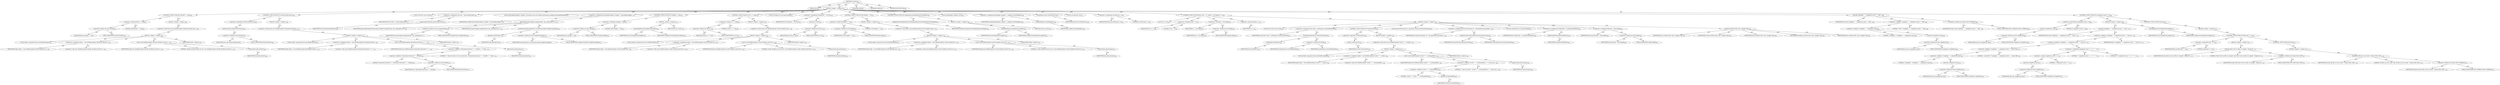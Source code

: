 digraph "execute" {  
"111669149729" [label = <(METHOD,execute)<SUB>400</SUB>> ]
"115964117006" [label = <(PARAM,this)<SUB>400</SUB>> ]
"25769803820" [label = <(BLOCK,&lt;empty&gt;,&lt;empty&gt;)<SUB>401</SUB>> ]
"47244640266" [label = <(CONTROL_STRUCTURE,IF,if (destDir == null))<SUB>404</SUB>> ]
"30064771157" [label = <(&lt;operator&gt;.equals,destDir == null)<SUB>404</SUB>> ]
"30064771158" [label = <(&lt;operator&gt;.fieldAccess,this.destDir)<SUB>404</SUB>> ]
"68719476836" [label = <(IDENTIFIER,this,destDir == null)> ]
"55834574893" [label = <(FIELD_IDENTIFIER,destDir,destDir)<SUB>404</SUB>> ]
"90194313224" [label = <(LITERAL,null,destDir == null)<SUB>404</SUB>> ]
"25769803821" [label = <(BLOCK,&lt;empty&gt;,&lt;empty&gt;)<SUB>404</SUB>> ]
"30064771159" [label = <(&lt;operator&gt;.throw,throw new BuildException(&quot;destdir attribute mus...)<SUB>405</SUB>> ]
"25769803822" [label = <(BLOCK,&lt;empty&gt;,&lt;empty&gt;)<SUB>405</SUB>> ]
"94489280513" [label = <(LOCAL,$obj1: org.apache.tools.ant.BuildException)<SUB>405</SUB>> ]
"30064771160" [label = <(&lt;operator&gt;.assignment,$obj1 = new BuildException(&quot;destdir attribute m...)<SUB>405</SUB>> ]
"68719476837" [label = <(IDENTIFIER,$obj1,$obj1 = new BuildException(&quot;destdir attribute m...)<SUB>405</SUB>> ]
"30064771161" [label = <(&lt;operator&gt;.alloc,new BuildException(&quot;destdir attribute must be s...)<SUB>405</SUB>> ]
"30064771162" [label = <(&lt;init&gt;,new BuildException(&quot;destdir attribute must be s...)<SUB>405</SUB>> ]
"68719476838" [label = <(IDENTIFIER,$obj1,new BuildException(&quot;destdir attribute must be s...)<SUB>405</SUB>> ]
"90194313225" [label = <(LITERAL,&quot;destdir attribute must be set!&quot;,new BuildException(&quot;destdir attribute must be s...)<SUB>405</SUB>> ]
"30064771163" [label = <(getLocation,getLocation())<SUB>406</SUB>> ]
"68719476750" [label = <(IDENTIFIER,this,getLocation())<SUB>406</SUB>> ]
"68719476839" [label = <(IDENTIFIER,$obj1,&lt;empty&gt;)<SUB>405</SUB>> ]
"47244640267" [label = <(CONTROL_STRUCTURE,IF,if (!destDir.isDirectory()))<SUB>409</SUB>> ]
"30064771164" [label = <(&lt;operator&gt;.logicalNot,!destDir.isDirectory())<SUB>409</SUB>> ]
"30064771165" [label = <(isDirectory,this.destDir.isDirectory())<SUB>409</SUB>> ]
"30064771166" [label = <(&lt;operator&gt;.fieldAccess,this.destDir)<SUB>409</SUB>> ]
"68719476840" [label = <(IDENTIFIER,this,this.destDir.isDirectory())> ]
"55834574894" [label = <(FIELD_IDENTIFIER,destDir,destDir)<SUB>409</SUB>> ]
"25769803823" [label = <(BLOCK,&lt;empty&gt;,&lt;empty&gt;)<SUB>409</SUB>> ]
"30064771167" [label = <(&lt;operator&gt;.throw,throw new BuildException(&quot;destination directory...)<SUB>410</SUB>> ]
"25769803824" [label = <(BLOCK,&lt;empty&gt;,&lt;empty&gt;)<SUB>410</SUB>> ]
"94489280514" [label = <(LOCAL,$obj2: org.apache.tools.ant.BuildException)<SUB>410</SUB>> ]
"30064771168" [label = <(&lt;operator&gt;.assignment,$obj2 = new BuildException(&quot;destination directo...)<SUB>410</SUB>> ]
"68719476841" [label = <(IDENTIFIER,$obj2,$obj2 = new BuildException(&quot;destination directo...)<SUB>410</SUB>> ]
"30064771169" [label = <(&lt;operator&gt;.alloc,new BuildException(&quot;destination directory \&quot;&quot; +...)<SUB>410</SUB>> ]
"30064771170" [label = <(&lt;init&gt;,new BuildException(&quot;destination directory \&quot;&quot; +...)<SUB>410</SUB>> ]
"68719476842" [label = <(IDENTIFIER,$obj2,new BuildException(&quot;destination directory \&quot;&quot; +...)<SUB>410</SUB>> ]
"30064771171" [label = <(&lt;operator&gt;.addition,&quot;destination directory \&quot;&quot; + destDir + &quot;\&quot; does...)<SUB>410</SUB>> ]
"30064771172" [label = <(&lt;operator&gt;.addition,&quot;destination directory \&quot;&quot; + destDir)<SUB>410</SUB>> ]
"90194313226" [label = <(LITERAL,&quot;destination directory \&quot;&quot;,&quot;destination directory \&quot;&quot; + destDir)<SUB>410</SUB>> ]
"30064771173" [label = <(&lt;operator&gt;.fieldAccess,this.destDir)<SUB>410</SUB>> ]
"68719476843" [label = <(IDENTIFIER,this,&quot;destination directory \&quot;&quot; + destDir)> ]
"55834574895" [label = <(FIELD_IDENTIFIER,destDir,destDir)<SUB>410</SUB>> ]
"90194313227" [label = <(LITERAL,&quot;\&quot; does not exist or is not a directory&quot;,&quot;destination directory \&quot;&quot; + destDir + &quot;\&quot; does...)<SUB>411</SUB>> ]
"30064771174" [label = <(getLocation,getLocation())<SUB>411</SUB>> ]
"68719476751" [label = <(IDENTIFIER,this,getLocation())<SUB>411</SUB>> ]
"68719476844" [label = <(IDENTIFIER,$obj2,&lt;empty&gt;)<SUB>410</SUB>> ]
"94489280515" [label = <(LOCAL,File dest: java.io.File)<SUB>414</SUB>> ]
"30064771175" [label = <(&lt;operator&gt;.assignment,File dest = getActualDestDir())<SUB>414</SUB>> ]
"68719476845" [label = <(IDENTIFIER,dest,File dest = getActualDestDir())<SUB>414</SUB>> ]
"30064771176" [label = <(getActualDestDir,this.getActualDestDir())<SUB>414</SUB>> ]
"68719476752" [label = <(IDENTIFIER,this,this.getActualDestDir())<SUB>414</SUB>> ]
"94489280516" [label = <(LOCAL,JspCompilerAdapter compiler: org.apache.tools.ant.taskdefs.optional.jsp.compilers.JspCompilerAdapter)<SUB>417</SUB>> ]
"30064771177" [label = <(&lt;operator&gt;.assignment,JspCompilerAdapter compiler = JspCompilerAdapte...)<SUB>417</SUB>> ]
"68719476846" [label = <(IDENTIFIER,compiler,JspCompilerAdapter compiler = JspCompilerAdapte...)<SUB>417</SUB>> ]
"30064771178" [label = <(getCompiler,getCompiler(compilerName, this, getProject().cr...)<SUB>418</SUB>> ]
"68719476847" [label = <(IDENTIFIER,JspCompilerAdapterFactory,getCompiler(compilerName, this, getProject().cr...)<SUB>418</SUB>> ]
"30064771179" [label = <(&lt;operator&gt;.fieldAccess,this.compilerName)<SUB>418</SUB>> ]
"68719476848" [label = <(IDENTIFIER,this,getCompiler(compilerName, this, getProject().cr...)> ]
"55834574896" [label = <(FIELD_IDENTIFIER,compilerName,compilerName)<SUB>418</SUB>> ]
"68719476753" [label = <(IDENTIFIER,this,getCompiler(compilerName, this, getProject().cr...)<SUB>418</SUB>> ]
"30064771180" [label = <(createClassLoader,getProject().createClassLoader(compilerClasspath))<SUB>419</SUB>> ]
"30064771181" [label = <(getProject,getProject())<SUB>419</SUB>> ]
"68719476754" [label = <(IDENTIFIER,this,getProject())<SUB>419</SUB>> ]
"30064771182" [label = <(&lt;operator&gt;.fieldAccess,this.compilerClasspath)<SUB>419</SUB>> ]
"68719476849" [label = <(IDENTIFIER,this,getProject().createClassLoader(compilerClasspath))> ]
"55834574897" [label = <(FIELD_IDENTIFIER,compilerClasspath,compilerClasspath)<SUB>419</SUB>> ]
"47244640268" [label = <(CONTROL_STRUCTURE,IF,if (webApp != null))<SUB>422</SUB>> ]
"30064771183" [label = <(&lt;operator&gt;.notEquals,webApp != null)<SUB>422</SUB>> ]
"30064771184" [label = <(&lt;operator&gt;.fieldAccess,this.webApp)<SUB>422</SUB>> ]
"68719476850" [label = <(IDENTIFIER,this,webApp != null)> ]
"55834574898" [label = <(FIELD_IDENTIFIER,webApp,webApp)<SUB>422</SUB>> ]
"90194313228" [label = <(LITERAL,null,webApp != null)<SUB>422</SUB>> ]
"25769803825" [label = <(BLOCK,&lt;empty&gt;,&lt;empty&gt;)<SUB>422</SUB>> ]
"30064771185" [label = <(doCompilation,doCompilation(compiler))<SUB>423</SUB>> ]
"68719476755" [label = <(IDENTIFIER,this,doCompilation(compiler))<SUB>423</SUB>> ]
"68719476851" [label = <(IDENTIFIER,compiler,doCompilation(compiler))<SUB>423</SUB>> ]
"146028888081" [label = <(RETURN,return;,return;)<SUB>424</SUB>> ]
"47244640269" [label = <(CONTROL_STRUCTURE,IF,if (src == null))<SUB>428</SUB>> ]
"30064771186" [label = <(&lt;operator&gt;.equals,src == null)<SUB>428</SUB>> ]
"30064771187" [label = <(&lt;operator&gt;.fieldAccess,this.src)<SUB>428</SUB>> ]
"68719476852" [label = <(IDENTIFIER,this,src == null)> ]
"55834574899" [label = <(FIELD_IDENTIFIER,src,src)<SUB>428</SUB>> ]
"90194313229" [label = <(LITERAL,null,src == null)<SUB>428</SUB>> ]
"25769803826" [label = <(BLOCK,&lt;empty&gt;,&lt;empty&gt;)<SUB>428</SUB>> ]
"30064771188" [label = <(&lt;operator&gt;.throw,throw new BuildException(&quot;srcdir attribute must...)<SUB>429</SUB>> ]
"25769803827" [label = <(BLOCK,&lt;empty&gt;,&lt;empty&gt;)<SUB>429</SUB>> ]
"94489280517" [label = <(LOCAL,$obj3: org.apache.tools.ant.BuildException)<SUB>429</SUB>> ]
"30064771189" [label = <(&lt;operator&gt;.assignment,$obj3 = new BuildException(&quot;srcdir attribute mu...)<SUB>429</SUB>> ]
"68719476853" [label = <(IDENTIFIER,$obj3,$obj3 = new BuildException(&quot;srcdir attribute mu...)<SUB>429</SUB>> ]
"30064771190" [label = <(&lt;operator&gt;.alloc,new BuildException(&quot;srcdir attribute must be se...)<SUB>429</SUB>> ]
"30064771191" [label = <(&lt;init&gt;,new BuildException(&quot;srcdir attribute must be se...)<SUB>429</SUB>> ]
"68719476854" [label = <(IDENTIFIER,$obj3,new BuildException(&quot;srcdir attribute must be se...)<SUB>429</SUB>> ]
"90194313230" [label = <(LITERAL,&quot;srcdir attribute must be set!&quot;,new BuildException(&quot;srcdir attribute must be se...)<SUB>429</SUB>> ]
"30064771192" [label = <(getLocation,getLocation())<SUB>430</SUB>> ]
"68719476756" [label = <(IDENTIFIER,this,getLocation())<SUB>430</SUB>> ]
"68719476855" [label = <(IDENTIFIER,$obj3,&lt;empty&gt;)<SUB>429</SUB>> ]
"94489280518" [label = <(LOCAL,String[] list: java.lang.String[])<SUB>432</SUB>> ]
"30064771193" [label = <(&lt;operator&gt;.assignment,String[] list = src.list())<SUB>432</SUB>> ]
"68719476856" [label = <(IDENTIFIER,list,String[] list = src.list())<SUB>432</SUB>> ]
"30064771194" [label = <(list,this.src.list())<SUB>432</SUB>> ]
"30064771195" [label = <(&lt;operator&gt;.fieldAccess,this.src)<SUB>432</SUB>> ]
"68719476857" [label = <(IDENTIFIER,this,this.src.list())> ]
"55834574900" [label = <(FIELD_IDENTIFIER,src,src)<SUB>432</SUB>> ]
"47244640270" [label = <(CONTROL_STRUCTURE,IF,if (list.length == 0))<SUB>433</SUB>> ]
"30064771196" [label = <(&lt;operator&gt;.equals,list.length == 0)<SUB>433</SUB>> ]
"30064771197" [label = <(&lt;operator&gt;.fieldAccess,list.length)<SUB>433</SUB>> ]
"68719476858" [label = <(IDENTIFIER,list,list.length == 0)<SUB>433</SUB>> ]
"55834574901" [label = <(FIELD_IDENTIFIER,length,length)<SUB>433</SUB>> ]
"90194313231" [label = <(LITERAL,0,list.length == 0)<SUB>433</SUB>> ]
"25769803828" [label = <(BLOCK,&lt;empty&gt;,&lt;empty&gt;)<SUB>433</SUB>> ]
"30064771198" [label = <(&lt;operator&gt;.throw,throw new BuildException(&quot;srcdir attribute must...)<SUB>434</SUB>> ]
"25769803829" [label = <(BLOCK,&lt;empty&gt;,&lt;empty&gt;)<SUB>434</SUB>> ]
"94489280519" [label = <(LOCAL,$obj4: org.apache.tools.ant.BuildException)<SUB>434</SUB>> ]
"30064771199" [label = <(&lt;operator&gt;.assignment,$obj4 = new BuildException(&quot;srcdir attribute mu...)<SUB>434</SUB>> ]
"68719476859" [label = <(IDENTIFIER,$obj4,$obj4 = new BuildException(&quot;srcdir attribute mu...)<SUB>434</SUB>> ]
"30064771200" [label = <(&lt;operator&gt;.alloc,new BuildException(&quot;srcdir attribute must be se...)<SUB>434</SUB>> ]
"30064771201" [label = <(&lt;init&gt;,new BuildException(&quot;srcdir attribute must be se...)<SUB>434</SUB>> ]
"68719476860" [label = <(IDENTIFIER,$obj4,new BuildException(&quot;srcdir attribute must be se...)<SUB>434</SUB>> ]
"90194313232" [label = <(LITERAL,&quot;srcdir attribute must be set!&quot;,new BuildException(&quot;srcdir attribute must be se...)<SUB>434</SUB>> ]
"30064771202" [label = <(getLocation,getLocation())<SUB>435</SUB>> ]
"68719476757" [label = <(IDENTIFIER,this,getLocation())<SUB>435</SUB>> ]
"68719476861" [label = <(IDENTIFIER,$obj4,&lt;empty&gt;)<SUB>434</SUB>> ]
"47244640271" [label = <(CONTROL_STRUCTURE,IF,if (implementsOwnDependencyChecking()))<SUB>440</SUB>> ]
"30064771203" [label = <(implementsOwnDependencyChecking,implementsOwnDependencyChecking())<SUB>440</SUB>> ]
"68719476862" [label = <(IDENTIFIER,compiler,implementsOwnDependencyChecking())<SUB>440</SUB>> ]
"25769803830" [label = <(BLOCK,&lt;empty&gt;,&lt;empty&gt;)<SUB>440</SUB>> ]
"30064771204" [label = <(doCompilation,doCompilation(compiler))<SUB>441</SUB>> ]
"68719476758" [label = <(IDENTIFIER,this,doCompilation(compiler))<SUB>441</SUB>> ]
"68719476863" [label = <(IDENTIFIER,compiler,doCompilation(compiler))<SUB>441</SUB>> ]
"146028888082" [label = <(RETURN,return;,return;)<SUB>442</SUB>> ]
"94489280520" [label = <(LOCAL,JspMangler mangler: ANY)<SUB>446</SUB>> ]
"30064771205" [label = <(&lt;operator&gt;.assignment,JspMangler mangler = compiler.createMangler())<SUB>446</SUB>> ]
"68719476864" [label = <(IDENTIFIER,mangler,JspMangler mangler = compiler.createMangler())<SUB>446</SUB>> ]
"30064771206" [label = <(createMangler,createMangler())<SUB>446</SUB>> ]
"68719476865" [label = <(IDENTIFIER,compiler,createMangler())<SUB>446</SUB>> ]
"30064771207" [label = <(resetFileLists,this.resetFileLists())<SUB>450</SUB>> ]
"68719476759" [label = <(IDENTIFIER,this,this.resetFileLists())<SUB>450</SUB>> ]
"94489280521" [label = <(LOCAL,int filecount: int)<SUB>451</SUB>> ]
"30064771208" [label = <(&lt;operator&gt;.assignment,int filecount = 0)<SUB>451</SUB>> ]
"68719476866" [label = <(IDENTIFIER,filecount,int filecount = 0)<SUB>451</SUB>> ]
"90194313233" [label = <(LITERAL,0,int filecount = 0)<SUB>451</SUB>> ]
"47244640272" [label = <(CONTROL_STRUCTURE,FOR,for (int i = 0; Some(i &lt; list.length); i++))<SUB>452</SUB>> ]
"94489280522" [label = <(LOCAL,int i: int)<SUB>452</SUB>> ]
"30064771209" [label = <(&lt;operator&gt;.assignment,int i = 0)<SUB>452</SUB>> ]
"68719476867" [label = <(IDENTIFIER,i,int i = 0)<SUB>452</SUB>> ]
"90194313234" [label = <(LITERAL,0,int i = 0)<SUB>452</SUB>> ]
"30064771210" [label = <(&lt;operator&gt;.lessThan,i &lt; list.length)<SUB>452</SUB>> ]
"68719476868" [label = <(IDENTIFIER,i,i &lt; list.length)<SUB>452</SUB>> ]
"30064771211" [label = <(&lt;operator&gt;.fieldAccess,list.length)<SUB>452</SUB>> ]
"68719476869" [label = <(IDENTIFIER,list,i &lt; list.length)<SUB>452</SUB>> ]
"55834574902" [label = <(FIELD_IDENTIFIER,length,length)<SUB>452</SUB>> ]
"30064771212" [label = <(&lt;operator&gt;.postIncrement,i++)<SUB>452</SUB>> ]
"68719476870" [label = <(IDENTIFIER,i,i++)<SUB>452</SUB>> ]
"25769803831" [label = <(BLOCK,&lt;empty&gt;,&lt;empty&gt;)<SUB>452</SUB>> ]
"94489280523" [label = <(LOCAL,File srcDir: java.io.File)<SUB>453</SUB>> ]
"30064771213" [label = <(&lt;operator&gt;.assignment,File srcDir = getProject().resolveFile(list[i]))<SUB>453</SUB>> ]
"68719476871" [label = <(IDENTIFIER,srcDir,File srcDir = getProject().resolveFile(list[i]))<SUB>453</SUB>> ]
"30064771214" [label = <(resolveFile,getProject().resolveFile(list[i]))<SUB>453</SUB>> ]
"30064771215" [label = <(getProject,getProject())<SUB>453</SUB>> ]
"68719476760" [label = <(IDENTIFIER,this,getProject())<SUB>453</SUB>> ]
"30064771216" [label = <(&lt;operator&gt;.indexAccess,list[i])<SUB>453</SUB>> ]
"68719476872" [label = <(IDENTIFIER,list,getProject().resolveFile(list[i]))<SUB>453</SUB>> ]
"68719476873" [label = <(IDENTIFIER,i,getProject().resolveFile(list[i]))<SUB>453</SUB>> ]
"47244640273" [label = <(CONTROL_STRUCTURE,IF,if (!srcDir.exists()))<SUB>454</SUB>> ]
"30064771217" [label = <(&lt;operator&gt;.logicalNot,!srcDir.exists())<SUB>454</SUB>> ]
"30064771218" [label = <(exists,srcDir.exists())<SUB>454</SUB>> ]
"68719476874" [label = <(IDENTIFIER,srcDir,srcDir.exists())<SUB>454</SUB>> ]
"25769803832" [label = <(BLOCK,&lt;empty&gt;,&lt;empty&gt;)<SUB>454</SUB>> ]
"30064771219" [label = <(&lt;operator&gt;.throw,throw new BuildException(&quot;srcdir \&quot;&quot; + srcDir.g...)<SUB>455</SUB>> ]
"25769803833" [label = <(BLOCK,&lt;empty&gt;,&lt;empty&gt;)<SUB>455</SUB>> ]
"94489280524" [label = <(LOCAL,$obj5: org.apache.tools.ant.BuildException)<SUB>455</SUB>> ]
"30064771220" [label = <(&lt;operator&gt;.assignment,$obj5 = new BuildException(&quot;srcdir \&quot;&quot; + srcDir...)<SUB>455</SUB>> ]
"68719476875" [label = <(IDENTIFIER,$obj5,$obj5 = new BuildException(&quot;srcdir \&quot;&quot; + srcDir...)<SUB>455</SUB>> ]
"30064771221" [label = <(&lt;operator&gt;.alloc,new BuildException(&quot;srcdir \&quot;&quot; + srcDir.getPath...)<SUB>455</SUB>> ]
"30064771222" [label = <(&lt;init&gt;,new BuildException(&quot;srcdir \&quot;&quot; + srcDir.getPath...)<SUB>455</SUB>> ]
"68719476876" [label = <(IDENTIFIER,$obj5,new BuildException(&quot;srcdir \&quot;&quot; + srcDir.getPath...)<SUB>455</SUB>> ]
"30064771223" [label = <(&lt;operator&gt;.addition,&quot;srcdir \&quot;&quot; + srcDir.getPath() + &quot;\&quot; does not e...)<SUB>455</SUB>> ]
"30064771224" [label = <(&lt;operator&gt;.addition,&quot;srcdir \&quot;&quot; + srcDir.getPath())<SUB>455</SUB>> ]
"90194313235" [label = <(LITERAL,&quot;srcdir \&quot;&quot;,&quot;srcdir \&quot;&quot; + srcDir.getPath())<SUB>455</SUB>> ]
"30064771225" [label = <(getPath,srcDir.getPath())<SUB>455</SUB>> ]
"68719476877" [label = <(IDENTIFIER,srcDir,srcDir.getPath())<SUB>455</SUB>> ]
"90194313236" [label = <(LITERAL,&quot;\&quot; does not exist!&quot;,&quot;srcdir \&quot;&quot; + srcDir.getPath() + &quot;\&quot; does not e...)<SUB>456</SUB>> ]
"30064771226" [label = <(getLocation,getLocation())<SUB>456</SUB>> ]
"68719476761" [label = <(IDENTIFIER,this,getLocation())<SUB>456</SUB>> ]
"68719476878" [label = <(IDENTIFIER,$obj5,&lt;empty&gt;)<SUB>455</SUB>> ]
"94489280525" [label = <(LOCAL,DirectoryScanner ds: org.apache.tools.ant.DirectoryScanner)<SUB>458</SUB>> ]
"30064771227" [label = <(&lt;operator&gt;.assignment,DirectoryScanner ds = this.getDirectoryScanner(...)<SUB>458</SUB>> ]
"68719476879" [label = <(IDENTIFIER,ds,DirectoryScanner ds = this.getDirectoryScanner(...)<SUB>458</SUB>> ]
"30064771228" [label = <(getDirectoryScanner,getDirectoryScanner(srcDir))<SUB>458</SUB>> ]
"68719476762" [label = <(IDENTIFIER,this,getDirectoryScanner(srcDir))<SUB>458</SUB>> ]
"68719476880" [label = <(IDENTIFIER,srcDir,getDirectoryScanner(srcDir))<SUB>458</SUB>> ]
"94489280526" [label = <(LOCAL,String[] files: java.lang.String[])<SUB>459</SUB>> ]
"30064771229" [label = <(&lt;operator&gt;.assignment,String[] files = ds.getIncludedFiles())<SUB>459</SUB>> ]
"68719476881" [label = <(IDENTIFIER,files,String[] files = ds.getIncludedFiles())<SUB>459</SUB>> ]
"30064771230" [label = <(getIncludedFiles,getIncludedFiles())<SUB>459</SUB>> ]
"68719476882" [label = <(IDENTIFIER,ds,getIncludedFiles())<SUB>459</SUB>> ]
"30064771231" [label = <(&lt;operator&gt;.assignment,filecount = files.length)<SUB>460</SUB>> ]
"68719476883" [label = <(IDENTIFIER,filecount,filecount = files.length)<SUB>460</SUB>> ]
"30064771232" [label = <(&lt;operator&gt;.fieldAccess,files.length)<SUB>460</SUB>> ]
"68719476884" [label = <(IDENTIFIER,files,filecount = files.length)<SUB>460</SUB>> ]
"55834574903" [label = <(FIELD_IDENTIFIER,length,length)<SUB>460</SUB>> ]
"30064771233" [label = <(scanDir,scanDir(srcDir, dest, mangler, files))<SUB>461</SUB>> ]
"68719476763" [label = <(IDENTIFIER,this,scanDir(srcDir, dest, mangler, files))<SUB>461</SUB>> ]
"68719476885" [label = <(IDENTIFIER,srcDir,scanDir(srcDir, dest, mangler, files))<SUB>461</SUB>> ]
"68719476886" [label = <(IDENTIFIER,dest,scanDir(srcDir, dest, mangler, files))<SUB>461</SUB>> ]
"68719476887" [label = <(IDENTIFIER,mangler,scanDir(srcDir, dest, mangler, files))<SUB>461</SUB>> ]
"68719476888" [label = <(IDENTIFIER,files,scanDir(srcDir, dest, mangler, files))<SUB>461</SUB>> ]
"30064771234" [label = <(log,log(&quot;compiling &quot; + compileList.size() + &quot; files...)<SUB>466</SUB>> ]
"68719476764" [label = <(IDENTIFIER,this,log(&quot;compiling &quot; + compileList.size() + &quot; files...)<SUB>466</SUB>> ]
"30064771235" [label = <(&lt;operator&gt;.addition,&quot;compiling &quot; + compileList.size() + &quot; files&quot;)<SUB>466</SUB>> ]
"30064771236" [label = <(&lt;operator&gt;.addition,&quot;compiling &quot; + compileList.size())<SUB>466</SUB>> ]
"90194313237" [label = <(LITERAL,&quot;compiling &quot;,&quot;compiling &quot; + compileList.size())<SUB>466</SUB>> ]
"30064771237" [label = <(size,this.compileList.size())<SUB>466</SUB>> ]
"30064771238" [label = <(&lt;operator&gt;.fieldAccess,this.compileList)<SUB>466</SUB>> ]
"68719476889" [label = <(IDENTIFIER,this,this.compileList.size())> ]
"55834574904" [label = <(FIELD_IDENTIFIER,compileList,compileList)<SUB>466</SUB>> ]
"90194313238" [label = <(LITERAL,&quot; files&quot;,&quot;compiling &quot; + compileList.size() + &quot; files&quot;)<SUB>466</SUB>> ]
"30064771239" [label = <(&lt;operator&gt;.fieldAccess,Project.MSG_VERBOSE)<SUB>466</SUB>> ]
"68719476890" [label = <(IDENTIFIER,Project,log(&quot;compiling &quot; + compileList.size() + &quot; files...)<SUB>466</SUB>> ]
"55834574905" [label = <(FIELD_IDENTIFIER,MSG_VERBOSE,MSG_VERBOSE)<SUB>466</SUB>> ]
"47244640274" [label = <(CONTROL_STRUCTURE,IF,if (compileList.size() &gt; 0))<SUB>468</SUB>> ]
"30064771240" [label = <(&lt;operator&gt;.greaterThan,compileList.size() &gt; 0)<SUB>468</SUB>> ]
"30064771241" [label = <(size,this.compileList.size())<SUB>468</SUB>> ]
"30064771242" [label = <(&lt;operator&gt;.fieldAccess,this.compileList)<SUB>468</SUB>> ]
"68719476891" [label = <(IDENTIFIER,this,this.compileList.size())> ]
"55834574906" [label = <(FIELD_IDENTIFIER,compileList,compileList)<SUB>468</SUB>> ]
"90194313239" [label = <(LITERAL,0,compileList.size() &gt; 0)<SUB>468</SUB>> ]
"25769803834" [label = <(BLOCK,&lt;empty&gt;,&lt;empty&gt;)<SUB>468</SUB>> ]
"30064771243" [label = <(log,log(&quot;Compiling &quot; + compileList.size() + &quot; sourc...)<SUB>470</SUB>> ]
"68719476765" [label = <(IDENTIFIER,this,log(&quot;Compiling &quot; + compileList.size() + &quot; sourc...)<SUB>470</SUB>> ]
"30064771244" [label = <(&lt;operator&gt;.addition,&quot;Compiling &quot; + compileList.size() + &quot; source fi...)<SUB>470</SUB>> ]
"30064771245" [label = <(&lt;operator&gt;.addition,&quot;Compiling &quot; + compileList.size() + &quot; source fi...)<SUB>470</SUB>> ]
"30064771246" [label = <(&lt;operator&gt;.addition,&quot;Compiling &quot; + compileList.size() + &quot; source file&quot;)<SUB>470</SUB>> ]
"30064771247" [label = <(&lt;operator&gt;.addition,&quot;Compiling &quot; + compileList.size())<SUB>470</SUB>> ]
"90194313240" [label = <(LITERAL,&quot;Compiling &quot;,&quot;Compiling &quot; + compileList.size())<SUB>470</SUB>> ]
"30064771248" [label = <(size,this.compileList.size())<SUB>470</SUB>> ]
"30064771249" [label = <(&lt;operator&gt;.fieldAccess,this.compileList)<SUB>470</SUB>> ]
"68719476892" [label = <(IDENTIFIER,this,this.compileList.size())> ]
"55834574907" [label = <(FIELD_IDENTIFIER,compileList,compileList)<SUB>470</SUB>> ]
"90194313241" [label = <(LITERAL,&quot; source file&quot;,&quot;Compiling &quot; + compileList.size() + &quot; source file&quot;)<SUB>470</SUB>> ]
"30064771250" [label = <(&lt;operator&gt;.conditional,compileList.size() == 1 ? &quot;&quot; : &quot;s&quot;)<SUB>471</SUB>> ]
"30064771251" [label = <(&lt;operator&gt;.equals,compileList.size() == 1)<SUB>471</SUB>> ]
"30064771252" [label = <(size,this.compileList.size())<SUB>471</SUB>> ]
"30064771253" [label = <(&lt;operator&gt;.fieldAccess,this.compileList)<SUB>471</SUB>> ]
"68719476893" [label = <(IDENTIFIER,this,this.compileList.size())> ]
"55834574908" [label = <(FIELD_IDENTIFIER,compileList,compileList)<SUB>471</SUB>> ]
"90194313242" [label = <(LITERAL,1,compileList.size() == 1)<SUB>471</SUB>> ]
"90194313243" [label = <(LITERAL,&quot;&quot;,compileList.size() == 1 ? &quot;&quot; : &quot;s&quot;)<SUB>471</SUB>> ]
"90194313244" [label = <(LITERAL,&quot;s&quot;,compileList.size() == 1 ? &quot;&quot; : &quot;s&quot;)<SUB>471</SUB>> ]
"68719476894" [label = <(IDENTIFIER,dest,&quot;Compiling &quot; + compileList.size() + &quot; source fi...)<SUB>472</SUB>> ]
"30064771254" [label = <(doCompilation,doCompilation(compiler))<SUB>473</SUB>> ]
"68719476766" [label = <(IDENTIFIER,this,doCompilation(compiler))<SUB>473</SUB>> ]
"68719476895" [label = <(IDENTIFIER,compiler,doCompilation(compiler))<SUB>473</SUB>> ]
"47244640275" [label = <(CONTROL_STRUCTURE,ELSE,else)<SUB>475</SUB>> ]
"25769803835" [label = <(BLOCK,&lt;empty&gt;,&lt;empty&gt;)<SUB>475</SUB>> ]
"47244640276" [label = <(CONTROL_STRUCTURE,IF,if (filecount == 0))<SUB>476</SUB>> ]
"30064771255" [label = <(&lt;operator&gt;.equals,filecount == 0)<SUB>476</SUB>> ]
"68719476896" [label = <(IDENTIFIER,filecount,filecount == 0)<SUB>476</SUB>> ]
"90194313245" [label = <(LITERAL,0,filecount == 0)<SUB>476</SUB>> ]
"25769803836" [label = <(BLOCK,&lt;empty&gt;,&lt;empty&gt;)<SUB>476</SUB>> ]
"30064771256" [label = <(log,log(&quot;there were no files to compile&quot;, Project.M...)<SUB>477</SUB>> ]
"68719476767" [label = <(IDENTIFIER,this,log(&quot;there were no files to compile&quot;, Project.M...)<SUB>477</SUB>> ]
"90194313246" [label = <(LITERAL,&quot;there were no files to compile&quot;,log(&quot;there were no files to compile&quot;, Project.M...)<SUB>477</SUB>> ]
"30064771257" [label = <(&lt;operator&gt;.fieldAccess,Project.MSG_INFO)<SUB>477</SUB>> ]
"68719476897" [label = <(IDENTIFIER,Project,log(&quot;there were no files to compile&quot;, Project.M...)<SUB>477</SUB>> ]
"55834574909" [label = <(FIELD_IDENTIFIER,MSG_INFO,MSG_INFO)<SUB>477</SUB>> ]
"47244640277" [label = <(CONTROL_STRUCTURE,ELSE,else)<SUB>478</SUB>> ]
"25769803837" [label = <(BLOCK,&lt;empty&gt;,&lt;empty&gt;)<SUB>478</SUB>> ]
"30064771258" [label = <(log,log(&quot;all files are up to date&quot;, Project.MSG_VER...)<SUB>479</SUB>> ]
"68719476768" [label = <(IDENTIFIER,this,log(&quot;all files are up to date&quot;, Project.MSG_VER...)<SUB>479</SUB>> ]
"90194313247" [label = <(LITERAL,&quot;all files are up to date&quot;,log(&quot;all files are up to date&quot;, Project.MSG_VER...)<SUB>479</SUB>> ]
"30064771259" [label = <(&lt;operator&gt;.fieldAccess,Project.MSG_VERBOSE)<SUB>479</SUB>> ]
"68719476898" [label = <(IDENTIFIER,Project,log(&quot;all files are up to date&quot;, Project.MSG_VER...)<SUB>479</SUB>> ]
"55834574910" [label = <(FIELD_IDENTIFIER,MSG_VERBOSE,MSG_VERBOSE)<SUB>479</SUB>> ]
"133143986259" [label = <(MODIFIER,PUBLIC)> ]
"133143986260" [label = <(MODIFIER,VIRTUAL)> ]
"128849018913" [label = <(METHOD_RETURN,void)<SUB>400</SUB>> ]
  "111669149729" -> "115964117006"  [ label = "AST: "] 
  "111669149729" -> "25769803820"  [ label = "AST: "] 
  "111669149729" -> "133143986259"  [ label = "AST: "] 
  "111669149729" -> "133143986260"  [ label = "AST: "] 
  "111669149729" -> "128849018913"  [ label = "AST: "] 
  "25769803820" -> "47244640266"  [ label = "AST: "] 
  "25769803820" -> "47244640267"  [ label = "AST: "] 
  "25769803820" -> "94489280515"  [ label = "AST: "] 
  "25769803820" -> "30064771175"  [ label = "AST: "] 
  "25769803820" -> "94489280516"  [ label = "AST: "] 
  "25769803820" -> "30064771177"  [ label = "AST: "] 
  "25769803820" -> "47244640268"  [ label = "AST: "] 
  "25769803820" -> "47244640269"  [ label = "AST: "] 
  "25769803820" -> "94489280518"  [ label = "AST: "] 
  "25769803820" -> "30064771193"  [ label = "AST: "] 
  "25769803820" -> "47244640270"  [ label = "AST: "] 
  "25769803820" -> "47244640271"  [ label = "AST: "] 
  "25769803820" -> "94489280520"  [ label = "AST: "] 
  "25769803820" -> "30064771205"  [ label = "AST: "] 
  "25769803820" -> "30064771207"  [ label = "AST: "] 
  "25769803820" -> "94489280521"  [ label = "AST: "] 
  "25769803820" -> "30064771208"  [ label = "AST: "] 
  "25769803820" -> "47244640272"  [ label = "AST: "] 
  "25769803820" -> "30064771234"  [ label = "AST: "] 
  "25769803820" -> "47244640274"  [ label = "AST: "] 
  "47244640266" -> "30064771157"  [ label = "AST: "] 
  "47244640266" -> "25769803821"  [ label = "AST: "] 
  "30064771157" -> "30064771158"  [ label = "AST: "] 
  "30064771157" -> "90194313224"  [ label = "AST: "] 
  "30064771158" -> "68719476836"  [ label = "AST: "] 
  "30064771158" -> "55834574893"  [ label = "AST: "] 
  "25769803821" -> "30064771159"  [ label = "AST: "] 
  "30064771159" -> "25769803822"  [ label = "AST: "] 
  "25769803822" -> "94489280513"  [ label = "AST: "] 
  "25769803822" -> "30064771160"  [ label = "AST: "] 
  "25769803822" -> "30064771162"  [ label = "AST: "] 
  "25769803822" -> "68719476839"  [ label = "AST: "] 
  "30064771160" -> "68719476837"  [ label = "AST: "] 
  "30064771160" -> "30064771161"  [ label = "AST: "] 
  "30064771162" -> "68719476838"  [ label = "AST: "] 
  "30064771162" -> "90194313225"  [ label = "AST: "] 
  "30064771162" -> "30064771163"  [ label = "AST: "] 
  "30064771163" -> "68719476750"  [ label = "AST: "] 
  "47244640267" -> "30064771164"  [ label = "AST: "] 
  "47244640267" -> "25769803823"  [ label = "AST: "] 
  "30064771164" -> "30064771165"  [ label = "AST: "] 
  "30064771165" -> "30064771166"  [ label = "AST: "] 
  "30064771166" -> "68719476840"  [ label = "AST: "] 
  "30064771166" -> "55834574894"  [ label = "AST: "] 
  "25769803823" -> "30064771167"  [ label = "AST: "] 
  "30064771167" -> "25769803824"  [ label = "AST: "] 
  "25769803824" -> "94489280514"  [ label = "AST: "] 
  "25769803824" -> "30064771168"  [ label = "AST: "] 
  "25769803824" -> "30064771170"  [ label = "AST: "] 
  "25769803824" -> "68719476844"  [ label = "AST: "] 
  "30064771168" -> "68719476841"  [ label = "AST: "] 
  "30064771168" -> "30064771169"  [ label = "AST: "] 
  "30064771170" -> "68719476842"  [ label = "AST: "] 
  "30064771170" -> "30064771171"  [ label = "AST: "] 
  "30064771170" -> "30064771174"  [ label = "AST: "] 
  "30064771171" -> "30064771172"  [ label = "AST: "] 
  "30064771171" -> "90194313227"  [ label = "AST: "] 
  "30064771172" -> "90194313226"  [ label = "AST: "] 
  "30064771172" -> "30064771173"  [ label = "AST: "] 
  "30064771173" -> "68719476843"  [ label = "AST: "] 
  "30064771173" -> "55834574895"  [ label = "AST: "] 
  "30064771174" -> "68719476751"  [ label = "AST: "] 
  "30064771175" -> "68719476845"  [ label = "AST: "] 
  "30064771175" -> "30064771176"  [ label = "AST: "] 
  "30064771176" -> "68719476752"  [ label = "AST: "] 
  "30064771177" -> "68719476846"  [ label = "AST: "] 
  "30064771177" -> "30064771178"  [ label = "AST: "] 
  "30064771178" -> "68719476847"  [ label = "AST: "] 
  "30064771178" -> "30064771179"  [ label = "AST: "] 
  "30064771178" -> "68719476753"  [ label = "AST: "] 
  "30064771178" -> "30064771180"  [ label = "AST: "] 
  "30064771179" -> "68719476848"  [ label = "AST: "] 
  "30064771179" -> "55834574896"  [ label = "AST: "] 
  "30064771180" -> "30064771181"  [ label = "AST: "] 
  "30064771180" -> "30064771182"  [ label = "AST: "] 
  "30064771181" -> "68719476754"  [ label = "AST: "] 
  "30064771182" -> "68719476849"  [ label = "AST: "] 
  "30064771182" -> "55834574897"  [ label = "AST: "] 
  "47244640268" -> "30064771183"  [ label = "AST: "] 
  "47244640268" -> "25769803825"  [ label = "AST: "] 
  "30064771183" -> "30064771184"  [ label = "AST: "] 
  "30064771183" -> "90194313228"  [ label = "AST: "] 
  "30064771184" -> "68719476850"  [ label = "AST: "] 
  "30064771184" -> "55834574898"  [ label = "AST: "] 
  "25769803825" -> "30064771185"  [ label = "AST: "] 
  "25769803825" -> "146028888081"  [ label = "AST: "] 
  "30064771185" -> "68719476755"  [ label = "AST: "] 
  "30064771185" -> "68719476851"  [ label = "AST: "] 
  "47244640269" -> "30064771186"  [ label = "AST: "] 
  "47244640269" -> "25769803826"  [ label = "AST: "] 
  "30064771186" -> "30064771187"  [ label = "AST: "] 
  "30064771186" -> "90194313229"  [ label = "AST: "] 
  "30064771187" -> "68719476852"  [ label = "AST: "] 
  "30064771187" -> "55834574899"  [ label = "AST: "] 
  "25769803826" -> "30064771188"  [ label = "AST: "] 
  "30064771188" -> "25769803827"  [ label = "AST: "] 
  "25769803827" -> "94489280517"  [ label = "AST: "] 
  "25769803827" -> "30064771189"  [ label = "AST: "] 
  "25769803827" -> "30064771191"  [ label = "AST: "] 
  "25769803827" -> "68719476855"  [ label = "AST: "] 
  "30064771189" -> "68719476853"  [ label = "AST: "] 
  "30064771189" -> "30064771190"  [ label = "AST: "] 
  "30064771191" -> "68719476854"  [ label = "AST: "] 
  "30064771191" -> "90194313230"  [ label = "AST: "] 
  "30064771191" -> "30064771192"  [ label = "AST: "] 
  "30064771192" -> "68719476756"  [ label = "AST: "] 
  "30064771193" -> "68719476856"  [ label = "AST: "] 
  "30064771193" -> "30064771194"  [ label = "AST: "] 
  "30064771194" -> "30064771195"  [ label = "AST: "] 
  "30064771195" -> "68719476857"  [ label = "AST: "] 
  "30064771195" -> "55834574900"  [ label = "AST: "] 
  "47244640270" -> "30064771196"  [ label = "AST: "] 
  "47244640270" -> "25769803828"  [ label = "AST: "] 
  "30064771196" -> "30064771197"  [ label = "AST: "] 
  "30064771196" -> "90194313231"  [ label = "AST: "] 
  "30064771197" -> "68719476858"  [ label = "AST: "] 
  "30064771197" -> "55834574901"  [ label = "AST: "] 
  "25769803828" -> "30064771198"  [ label = "AST: "] 
  "30064771198" -> "25769803829"  [ label = "AST: "] 
  "25769803829" -> "94489280519"  [ label = "AST: "] 
  "25769803829" -> "30064771199"  [ label = "AST: "] 
  "25769803829" -> "30064771201"  [ label = "AST: "] 
  "25769803829" -> "68719476861"  [ label = "AST: "] 
  "30064771199" -> "68719476859"  [ label = "AST: "] 
  "30064771199" -> "30064771200"  [ label = "AST: "] 
  "30064771201" -> "68719476860"  [ label = "AST: "] 
  "30064771201" -> "90194313232"  [ label = "AST: "] 
  "30064771201" -> "30064771202"  [ label = "AST: "] 
  "30064771202" -> "68719476757"  [ label = "AST: "] 
  "47244640271" -> "30064771203"  [ label = "AST: "] 
  "47244640271" -> "25769803830"  [ label = "AST: "] 
  "30064771203" -> "68719476862"  [ label = "AST: "] 
  "25769803830" -> "30064771204"  [ label = "AST: "] 
  "25769803830" -> "146028888082"  [ label = "AST: "] 
  "30064771204" -> "68719476758"  [ label = "AST: "] 
  "30064771204" -> "68719476863"  [ label = "AST: "] 
  "30064771205" -> "68719476864"  [ label = "AST: "] 
  "30064771205" -> "30064771206"  [ label = "AST: "] 
  "30064771206" -> "68719476865"  [ label = "AST: "] 
  "30064771207" -> "68719476759"  [ label = "AST: "] 
  "30064771208" -> "68719476866"  [ label = "AST: "] 
  "30064771208" -> "90194313233"  [ label = "AST: "] 
  "47244640272" -> "94489280522"  [ label = "AST: "] 
  "47244640272" -> "30064771209"  [ label = "AST: "] 
  "47244640272" -> "30064771210"  [ label = "AST: "] 
  "47244640272" -> "30064771212"  [ label = "AST: "] 
  "47244640272" -> "25769803831"  [ label = "AST: "] 
  "30064771209" -> "68719476867"  [ label = "AST: "] 
  "30064771209" -> "90194313234"  [ label = "AST: "] 
  "30064771210" -> "68719476868"  [ label = "AST: "] 
  "30064771210" -> "30064771211"  [ label = "AST: "] 
  "30064771211" -> "68719476869"  [ label = "AST: "] 
  "30064771211" -> "55834574902"  [ label = "AST: "] 
  "30064771212" -> "68719476870"  [ label = "AST: "] 
  "25769803831" -> "94489280523"  [ label = "AST: "] 
  "25769803831" -> "30064771213"  [ label = "AST: "] 
  "25769803831" -> "47244640273"  [ label = "AST: "] 
  "25769803831" -> "94489280525"  [ label = "AST: "] 
  "25769803831" -> "30064771227"  [ label = "AST: "] 
  "25769803831" -> "94489280526"  [ label = "AST: "] 
  "25769803831" -> "30064771229"  [ label = "AST: "] 
  "25769803831" -> "30064771231"  [ label = "AST: "] 
  "25769803831" -> "30064771233"  [ label = "AST: "] 
  "30064771213" -> "68719476871"  [ label = "AST: "] 
  "30064771213" -> "30064771214"  [ label = "AST: "] 
  "30064771214" -> "30064771215"  [ label = "AST: "] 
  "30064771214" -> "30064771216"  [ label = "AST: "] 
  "30064771215" -> "68719476760"  [ label = "AST: "] 
  "30064771216" -> "68719476872"  [ label = "AST: "] 
  "30064771216" -> "68719476873"  [ label = "AST: "] 
  "47244640273" -> "30064771217"  [ label = "AST: "] 
  "47244640273" -> "25769803832"  [ label = "AST: "] 
  "30064771217" -> "30064771218"  [ label = "AST: "] 
  "30064771218" -> "68719476874"  [ label = "AST: "] 
  "25769803832" -> "30064771219"  [ label = "AST: "] 
  "30064771219" -> "25769803833"  [ label = "AST: "] 
  "25769803833" -> "94489280524"  [ label = "AST: "] 
  "25769803833" -> "30064771220"  [ label = "AST: "] 
  "25769803833" -> "30064771222"  [ label = "AST: "] 
  "25769803833" -> "68719476878"  [ label = "AST: "] 
  "30064771220" -> "68719476875"  [ label = "AST: "] 
  "30064771220" -> "30064771221"  [ label = "AST: "] 
  "30064771222" -> "68719476876"  [ label = "AST: "] 
  "30064771222" -> "30064771223"  [ label = "AST: "] 
  "30064771222" -> "30064771226"  [ label = "AST: "] 
  "30064771223" -> "30064771224"  [ label = "AST: "] 
  "30064771223" -> "90194313236"  [ label = "AST: "] 
  "30064771224" -> "90194313235"  [ label = "AST: "] 
  "30064771224" -> "30064771225"  [ label = "AST: "] 
  "30064771225" -> "68719476877"  [ label = "AST: "] 
  "30064771226" -> "68719476761"  [ label = "AST: "] 
  "30064771227" -> "68719476879"  [ label = "AST: "] 
  "30064771227" -> "30064771228"  [ label = "AST: "] 
  "30064771228" -> "68719476762"  [ label = "AST: "] 
  "30064771228" -> "68719476880"  [ label = "AST: "] 
  "30064771229" -> "68719476881"  [ label = "AST: "] 
  "30064771229" -> "30064771230"  [ label = "AST: "] 
  "30064771230" -> "68719476882"  [ label = "AST: "] 
  "30064771231" -> "68719476883"  [ label = "AST: "] 
  "30064771231" -> "30064771232"  [ label = "AST: "] 
  "30064771232" -> "68719476884"  [ label = "AST: "] 
  "30064771232" -> "55834574903"  [ label = "AST: "] 
  "30064771233" -> "68719476763"  [ label = "AST: "] 
  "30064771233" -> "68719476885"  [ label = "AST: "] 
  "30064771233" -> "68719476886"  [ label = "AST: "] 
  "30064771233" -> "68719476887"  [ label = "AST: "] 
  "30064771233" -> "68719476888"  [ label = "AST: "] 
  "30064771234" -> "68719476764"  [ label = "AST: "] 
  "30064771234" -> "30064771235"  [ label = "AST: "] 
  "30064771234" -> "30064771239"  [ label = "AST: "] 
  "30064771235" -> "30064771236"  [ label = "AST: "] 
  "30064771235" -> "90194313238"  [ label = "AST: "] 
  "30064771236" -> "90194313237"  [ label = "AST: "] 
  "30064771236" -> "30064771237"  [ label = "AST: "] 
  "30064771237" -> "30064771238"  [ label = "AST: "] 
  "30064771238" -> "68719476889"  [ label = "AST: "] 
  "30064771238" -> "55834574904"  [ label = "AST: "] 
  "30064771239" -> "68719476890"  [ label = "AST: "] 
  "30064771239" -> "55834574905"  [ label = "AST: "] 
  "47244640274" -> "30064771240"  [ label = "AST: "] 
  "47244640274" -> "25769803834"  [ label = "AST: "] 
  "47244640274" -> "47244640275"  [ label = "AST: "] 
  "30064771240" -> "30064771241"  [ label = "AST: "] 
  "30064771240" -> "90194313239"  [ label = "AST: "] 
  "30064771241" -> "30064771242"  [ label = "AST: "] 
  "30064771242" -> "68719476891"  [ label = "AST: "] 
  "30064771242" -> "55834574906"  [ label = "AST: "] 
  "25769803834" -> "30064771243"  [ label = "AST: "] 
  "25769803834" -> "30064771254"  [ label = "AST: "] 
  "30064771243" -> "68719476765"  [ label = "AST: "] 
  "30064771243" -> "30064771244"  [ label = "AST: "] 
  "30064771244" -> "30064771245"  [ label = "AST: "] 
  "30064771244" -> "68719476894"  [ label = "AST: "] 
  "30064771245" -> "30064771246"  [ label = "AST: "] 
  "30064771245" -> "30064771250"  [ label = "AST: "] 
  "30064771246" -> "30064771247"  [ label = "AST: "] 
  "30064771246" -> "90194313241"  [ label = "AST: "] 
  "30064771247" -> "90194313240"  [ label = "AST: "] 
  "30064771247" -> "30064771248"  [ label = "AST: "] 
  "30064771248" -> "30064771249"  [ label = "AST: "] 
  "30064771249" -> "68719476892"  [ label = "AST: "] 
  "30064771249" -> "55834574907"  [ label = "AST: "] 
  "30064771250" -> "30064771251"  [ label = "AST: "] 
  "30064771250" -> "90194313243"  [ label = "AST: "] 
  "30064771250" -> "90194313244"  [ label = "AST: "] 
  "30064771251" -> "30064771252"  [ label = "AST: "] 
  "30064771251" -> "90194313242"  [ label = "AST: "] 
  "30064771252" -> "30064771253"  [ label = "AST: "] 
  "30064771253" -> "68719476893"  [ label = "AST: "] 
  "30064771253" -> "55834574908"  [ label = "AST: "] 
  "30064771254" -> "68719476766"  [ label = "AST: "] 
  "30064771254" -> "68719476895"  [ label = "AST: "] 
  "47244640275" -> "25769803835"  [ label = "AST: "] 
  "25769803835" -> "47244640276"  [ label = "AST: "] 
  "47244640276" -> "30064771255"  [ label = "AST: "] 
  "47244640276" -> "25769803836"  [ label = "AST: "] 
  "47244640276" -> "47244640277"  [ label = "AST: "] 
  "30064771255" -> "68719476896"  [ label = "AST: "] 
  "30064771255" -> "90194313245"  [ label = "AST: "] 
  "25769803836" -> "30064771256"  [ label = "AST: "] 
  "30064771256" -> "68719476767"  [ label = "AST: "] 
  "30064771256" -> "90194313246"  [ label = "AST: "] 
  "30064771256" -> "30064771257"  [ label = "AST: "] 
  "30064771257" -> "68719476897"  [ label = "AST: "] 
  "30064771257" -> "55834574909"  [ label = "AST: "] 
  "47244640277" -> "25769803837"  [ label = "AST: "] 
  "25769803837" -> "30064771258"  [ label = "AST: "] 
  "30064771258" -> "68719476768"  [ label = "AST: "] 
  "30064771258" -> "90194313247"  [ label = "AST: "] 
  "30064771258" -> "30064771259"  [ label = "AST: "] 
  "30064771259" -> "68719476898"  [ label = "AST: "] 
  "30064771259" -> "55834574910"  [ label = "AST: "] 
  "111669149729" -> "115964117006"  [ label = "DDG: "] 
}
